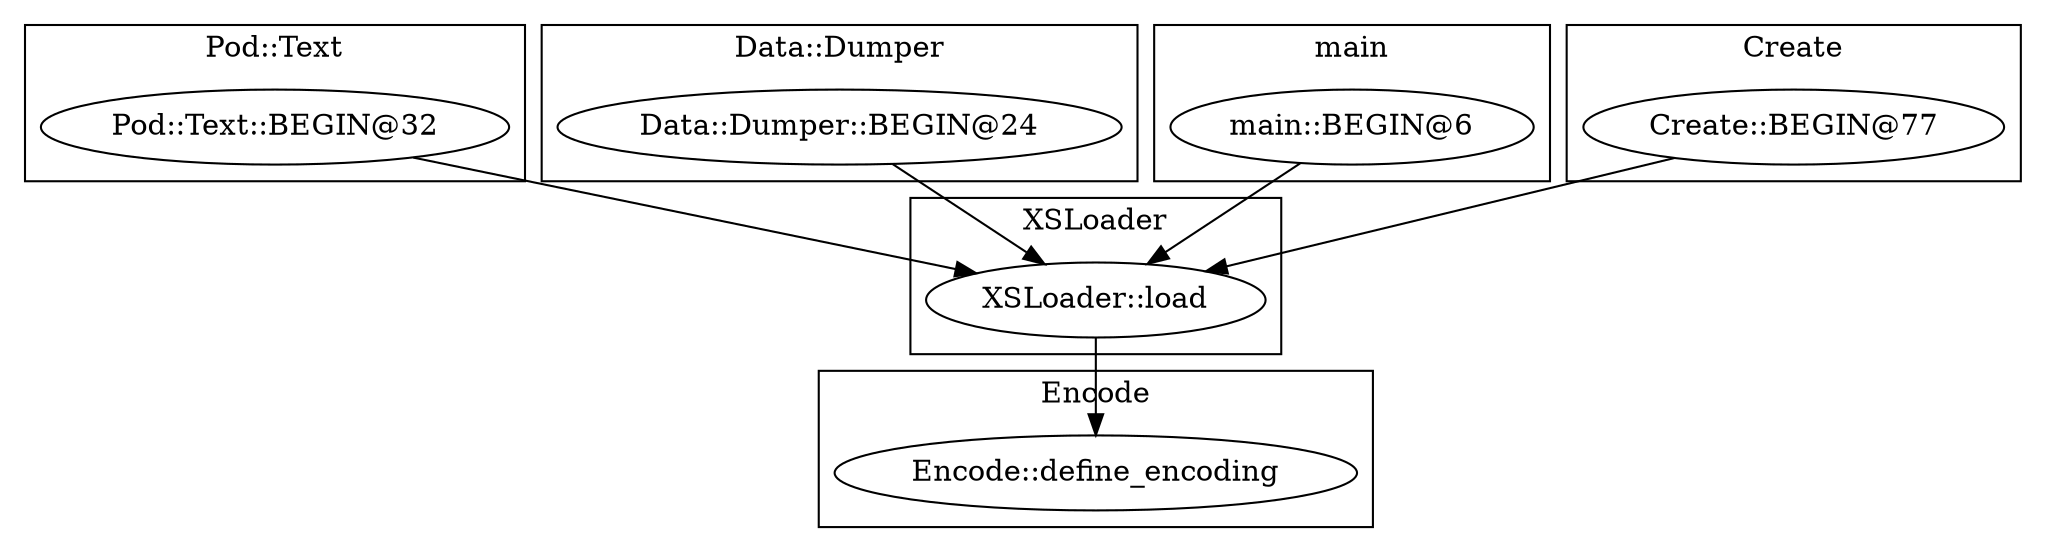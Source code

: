 digraph {
graph [overlap=false]
subgraph cluster_Pod_Text {
	label="Pod::Text";
	"Pod::Text::BEGIN@32";
}
subgraph cluster_Encode {
	label="Encode";
	"Encode::define_encoding";
}
subgraph cluster_Data_Dumper {
	label="Data::Dumper";
	"Data::Dumper::BEGIN@24";
}
subgraph cluster_main {
	label="main";
	"main::BEGIN@6";
}
subgraph cluster_XSLoader {
	label="XSLoader";
	"XSLoader::load";
}
subgraph cluster_Create {
	label="Create";
	"Create::BEGIN@77";
}
"XSLoader::load" -> "Encode::define_encoding";
"Data::Dumper::BEGIN@24" -> "XSLoader::load";
"Create::BEGIN@77" -> "XSLoader::load";
"Pod::Text::BEGIN@32" -> "XSLoader::load";
"main::BEGIN@6" -> "XSLoader::load";
}
